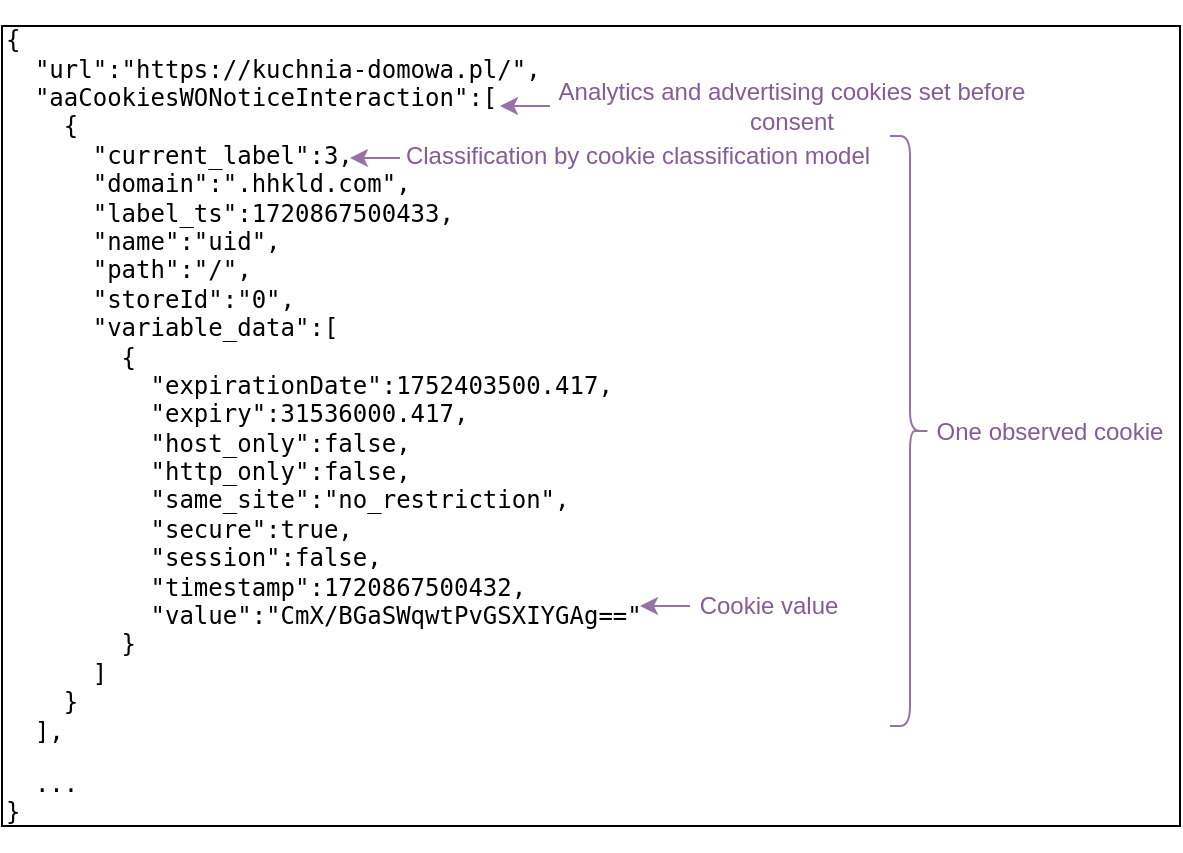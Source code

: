 <mxfile version="24.7.7">
  <diagram name="Page-1" id="-wbFX1ufPjHY4BUkE4e7">
    <mxGraphModel dx="1405" dy="938" grid="1" gridSize="10" guides="1" tooltips="1" connect="1" arrows="1" fold="1" page="1" pageScale="1" pageWidth="827" pageHeight="1169" math="0" shadow="0">
      <root>
        <mxCell id="0" />
        <mxCell id="1" parent="0" />
        <mxCell id="DKjqjcMhb-cETUK3gWwS-2" value="&lt;pre&gt;{&lt;br&gt;&amp;nbsp; &quot;url&quot;:&quot;https://kuchnia-domowa.pl/&quot;,&lt;br&gt;&amp;nbsp; &quot;aaCookiesWONoticeInteraction&quot;:[&lt;br&gt;&amp;nbsp; &amp;nbsp; {&lt;br&gt;&amp;nbsp; &amp;nbsp; &amp;nbsp; &quot;current_label&quot;:3,&lt;br&gt;&amp;nbsp; &amp;nbsp; &amp;nbsp; &quot;domain&quot;:&quot;.hhkld.com&quot;,&lt;br&gt;&amp;nbsp; &amp;nbsp; &amp;nbsp; &quot;label_ts&quot;:1720867500433,&lt;br&gt;&amp;nbsp; &amp;nbsp; &amp;nbsp; &quot;name&quot;:&quot;uid&quot;,&lt;br&gt;&amp;nbsp; &amp;nbsp; &amp;nbsp; &quot;path&quot;:&quot;/&quot;,&lt;br&gt;&amp;nbsp; &amp;nbsp; &amp;nbsp; &quot;storeId&quot;:&quot;0&quot;,&lt;br&gt;&amp;nbsp; &amp;nbsp; &amp;nbsp; &quot;variable_data&quot;:[&lt;br&gt;&amp;nbsp; &amp;nbsp; &amp;nbsp; &amp;nbsp; {&lt;br&gt;&amp;nbsp; &amp;nbsp; &amp;nbsp; &amp;nbsp; &amp;nbsp; &quot;expirationDate&quot;:1752403500.417,&lt;br&gt;&amp;nbsp; &amp;nbsp; &amp;nbsp; &amp;nbsp; &amp;nbsp; &quot;expiry&quot;:31536000.417,&lt;br&gt;&amp;nbsp; &amp;nbsp; &amp;nbsp; &amp;nbsp; &amp;nbsp; &quot;host_only&quot;:false,&lt;br&gt;&amp;nbsp; &amp;nbsp; &amp;nbsp; &amp;nbsp; &amp;nbsp; &quot;http_only&quot;:false,&lt;br&gt;&amp;nbsp; &amp;nbsp; &amp;nbsp; &amp;nbsp; &amp;nbsp; &quot;same_site&quot;:&quot;no_restriction&quot;,&lt;br&gt;&amp;nbsp; &amp;nbsp; &amp;nbsp; &amp;nbsp; &amp;nbsp; &quot;secure&quot;:true,&lt;br&gt;&amp;nbsp; &amp;nbsp; &amp;nbsp; &amp;nbsp; &amp;nbsp; &quot;session&quot;:false,&lt;br&gt;&amp;nbsp; &amp;nbsp; &amp;nbsp; &amp;nbsp; &amp;nbsp; &quot;timestamp&quot;:1720867500432,&lt;br&gt;&amp;nbsp; &amp;nbsp; &amp;nbsp; &amp;nbsp; &amp;nbsp; &quot;value&quot;:&quot;CmX/BGaSWqwtPvGSXIYGAg==&quot;&lt;br&gt;&amp;nbsp; &amp;nbsp; &amp;nbsp; &amp;nbsp; }&lt;br&gt;&amp;nbsp; &amp;nbsp; &amp;nbsp; ]&lt;br&gt;&amp;nbsp; &amp;nbsp; }&lt;br&gt;&amp;nbsp; ],&lt;/pre&gt;&lt;pre&gt;  ...&lt;br&gt;}&lt;/pre&gt;" style="rounded=0;whiteSpace=wrap;align=left;fontFamily=Courier New;fontStyle=0;fontSize=12;horizontal=1;labelBorderColor=none;labelBackgroundColor=none;strokeWidth=1;html=1;" parent="1" vertex="1">
          <mxGeometry x="119" y="30" width="589" height="400" as="geometry" />
        </mxCell>
        <mxCell id="DKjqjcMhb-cETUK3gWwS-4" value="Analytics and advertising cookies set before consent" style="text;html=1;align=center;verticalAlign=middle;whiteSpace=wrap;rounded=0;fontColor=#845C96;" parent="1" vertex="1">
          <mxGeometry x="394" y="55" width="240" height="30" as="geometry" />
        </mxCell>
        <mxCell id="DKjqjcMhb-cETUK3gWwS-5" value="" style="endArrow=classic;html=1;rounded=0;fillColor=#e1d5e7;strokeColor=#9673a6;" parent="1" edge="1">
          <mxGeometry width="50" height="50" relative="1" as="geometry">
            <mxPoint x="318" y="96" as="sourcePoint" />
            <mxPoint x="293" y="96" as="targetPoint" />
          </mxGeometry>
        </mxCell>
        <mxCell id="DKjqjcMhb-cETUK3gWwS-6" value="Classification by cookie classification model" style="text;html=1;align=center;verticalAlign=middle;whiteSpace=wrap;rounded=0;fontColor=#845C96;" parent="1" vertex="1">
          <mxGeometry x="315" y="80" width="244" height="30" as="geometry" />
        </mxCell>
        <mxCell id="DKjqjcMhb-cETUK3gWwS-8" value="" style="endArrow=classic;html=1;rounded=0;fillColor=#e1d5e7;strokeColor=#9673a6;" parent="1" edge="1">
          <mxGeometry width="50" height="50" relative="1" as="geometry">
            <mxPoint x="393" y="70" as="sourcePoint" />
            <mxPoint x="368" y="70" as="targetPoint" />
          </mxGeometry>
        </mxCell>
        <mxCell id="dNqIwZ8EY7BvC2HrXEH5-2" value="" style="endArrow=classic;html=1;rounded=0;fillColor=#e1d5e7;strokeColor=#9673a6;" edge="1" parent="1">
          <mxGeometry width="50" height="50" relative="1" as="geometry">
            <mxPoint x="463" y="320" as="sourcePoint" />
            <mxPoint x="438" y="320" as="targetPoint" />
          </mxGeometry>
        </mxCell>
        <mxCell id="dNqIwZ8EY7BvC2HrXEH5-3" value="Cookie value" style="text;html=1;align=center;verticalAlign=middle;whiteSpace=wrap;rounded=0;fontColor=#845C96;" vertex="1" parent="1">
          <mxGeometry x="463" y="305" width="79" height="30" as="geometry" />
        </mxCell>
        <mxCell id="dNqIwZ8EY7BvC2HrXEH5-4" value="" style="shape=curlyBracket;whiteSpace=wrap;html=1;rounded=1;flipH=1;labelPosition=right;verticalLabelPosition=middle;align=left;verticalAlign=middle;fillColor=#e1d5e7;strokeColor=#9673a6;" vertex="1" parent="1">
          <mxGeometry x="563" y="85" width="20" height="295" as="geometry" />
        </mxCell>
        <mxCell id="dNqIwZ8EY7BvC2HrXEH5-5" value="&lt;div&gt;One observed cookie&lt;/div&gt;" style="text;html=1;align=center;verticalAlign=middle;whiteSpace=wrap;rounded=0;fontColor=#845C96;" vertex="1" parent="1">
          <mxGeometry x="583" y="217.5" width="120" height="30" as="geometry" />
        </mxCell>
      </root>
    </mxGraphModel>
  </diagram>
</mxfile>
